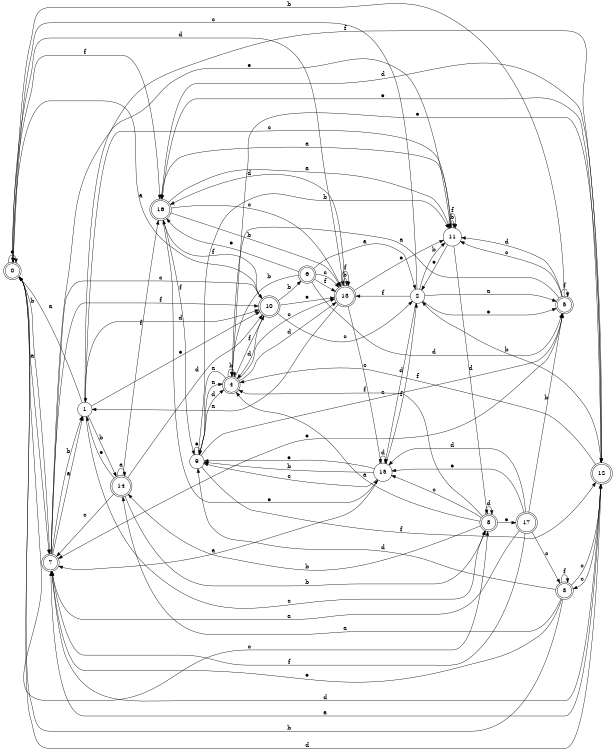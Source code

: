 digraph n15_3 {
__start0 [label="" shape="none"];

rankdir=LR;
size="8,5";

s0 [style="rounded,filled", color="black", fillcolor="white" shape="doublecircle", label="0"];
s1 [style="filled", color="black", fillcolor="white" shape="circle", label="1"];
s2 [style="filled", color="black", fillcolor="white" shape="circle", label="2"];
s3 [style="rounded,filled", color="black", fillcolor="white" shape="doublecircle", label="3"];
s4 [style="rounded,filled", color="black", fillcolor="white" shape="doublecircle", label="4"];
s5 [style="rounded,filled", color="black", fillcolor="white" shape="doublecircle", label="5"];
s6 [style="rounded,filled", color="black", fillcolor="white" shape="doublecircle", label="6"];
s7 [style="rounded,filled", color="black", fillcolor="white" shape="doublecircle", label="7"];
s8 [style="rounded,filled", color="black", fillcolor="white" shape="doublecircle", label="8"];
s9 [style="filled", color="black", fillcolor="white" shape="circle", label="9"];
s10 [style="rounded,filled", color="black", fillcolor="white" shape="doublecircle", label="10"];
s11 [style="filled", color="black", fillcolor="white" shape="circle", label="11"];
s12 [style="rounded,filled", color="black", fillcolor="white" shape="doublecircle", label="12"];
s13 [style="rounded,filled", color="black", fillcolor="white" shape="doublecircle", label="13"];
s14 [style="rounded,filled", color="black", fillcolor="white" shape="doublecircle", label="14"];
s15 [style="filled", color="black", fillcolor="white" shape="circle", label="15"];
s16 [style="rounded,filled", color="black", fillcolor="white" shape="doublecircle", label="16"];
s17 [style="rounded,filled", color="black", fillcolor="white" shape="doublecircle", label="17"];
s0 -> s7 [label="a"];
s0 -> s7 [label="b"];
s0 -> s8 [label="c"];
s0 -> s13 [label="d"];
s0 -> s0 [label="e"];
s0 -> s16 [label="f"];
s1 -> s0 [label="a"];
s1 -> s14 [label="b"];
s1 -> s8 [label="c"];
s1 -> s10 [label="d"];
s1 -> s10 [label="e"];
s1 -> s12 [label="f"];
s2 -> s5 [label="a"];
s2 -> s11 [label="b"];
s2 -> s0 [label="c"];
s2 -> s15 [label="d"];
s2 -> s5 [label="e"];
s2 -> s13 [label="f"];
s3 -> s14 [label="a"];
s3 -> s0 [label="b"];
s3 -> s12 [label="c"];
s3 -> s9 [label="d"];
s3 -> s7 [label="e"];
s3 -> s3 [label="f"];
s4 -> s9 [label="a"];
s4 -> s4 [label="b"];
s4 -> s13 [label="c"];
s4 -> s13 [label="d"];
s4 -> s12 [label="e"];
s4 -> s10 [label="f"];
s5 -> s4 [label="a"];
s5 -> s0 [label="b"];
s5 -> s11 [label="c"];
s5 -> s11 [label="d"];
s5 -> s7 [label="e"];
s5 -> s5 [label="f"];
s6 -> s2 [label="a"];
s6 -> s4 [label="b"];
s6 -> s13 [label="c"];
s6 -> s5 [label="d"];
s6 -> s16 [label="e"];
s6 -> s13 [label="f"];
s7 -> s1 [label="a"];
s7 -> s1 [label="b"];
s7 -> s10 [label="c"];
s7 -> s12 [label="d"];
s7 -> s11 [label="e"];
s7 -> s10 [label="f"];
s8 -> s4 [label="a"];
s8 -> s14 [label="b"];
s8 -> s15 [label="c"];
s8 -> s8 [label="d"];
s8 -> s17 [label="e"];
s8 -> s4 [label="f"];
s9 -> s4 [label="a"];
s9 -> s11 [label="b"];
s9 -> s5 [label="c"];
s9 -> s4 [label="d"];
s9 -> s9 [label="e"];
s9 -> s12 [label="f"];
s10 -> s0 [label="a"];
s10 -> s6 [label="b"];
s10 -> s2 [label="c"];
s10 -> s4 [label="d"];
s10 -> s13 [label="e"];
s10 -> s16 [label="f"];
s11 -> s16 [label="a"];
s11 -> s11 [label="b"];
s11 -> s1 [label="c"];
s11 -> s8 [label="d"];
s11 -> s2 [label="e"];
s11 -> s11 [label="f"];
s12 -> s7 [label="a"];
s12 -> s2 [label="b"];
s12 -> s3 [label="c"];
s12 -> s0 [label="d"];
s12 -> s16 [label="e"];
s12 -> s4 [label="f"];
s13 -> s1 [label="a"];
s13 -> s13 [label="b"];
s13 -> s15 [label="c"];
s13 -> s16 [label="d"];
s13 -> s11 [label="e"];
s13 -> s13 [label="f"];
s14 -> s14 [label="a"];
s14 -> s8 [label="b"];
s14 -> s7 [label="c"];
s14 -> s10 [label="d"];
s14 -> s1 [label="e"];
s14 -> s16 [label="f"];
s15 -> s7 [label="a"];
s15 -> s9 [label="b"];
s15 -> s9 [label="c"];
s15 -> s15 [label="d"];
s15 -> s9 [label="e"];
s15 -> s2 [label="f"];
s16 -> s11 [label="a"];
s16 -> s13 [label="b"];
s16 -> s13 [label="c"];
s16 -> s12 [label="d"];
s16 -> s15 [label="e"];
s16 -> s9 [label="f"];
s17 -> s7 [label="a"];
s17 -> s5 [label="b"];
s17 -> s3 [label="c"];
s17 -> s15 [label="d"];
s17 -> s15 [label="e"];
s17 -> s7 [label="f"];

}
